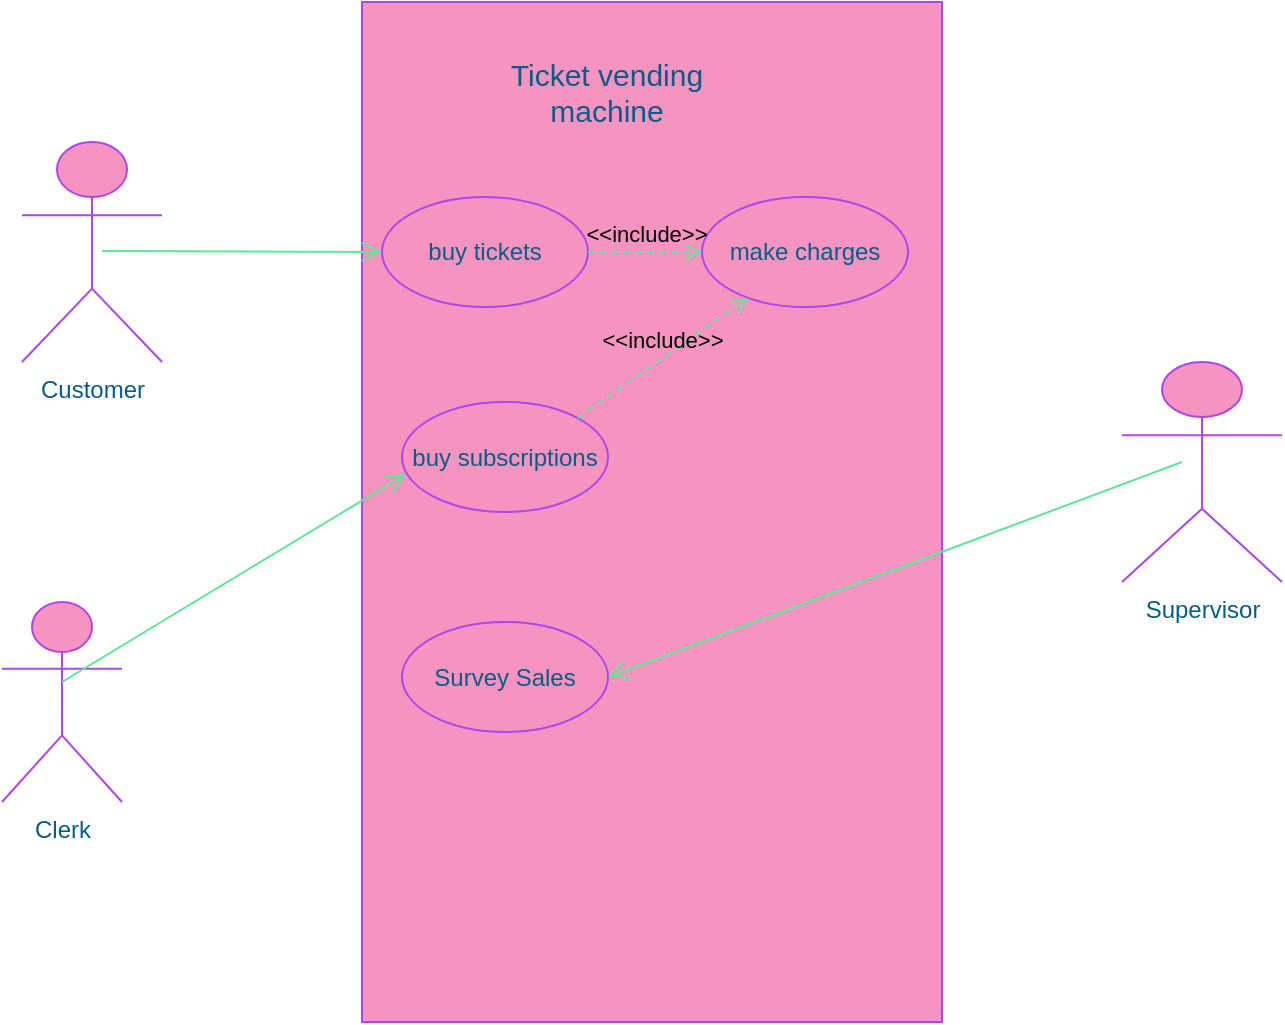 <mxfile version="22.0.4" type="github">
  <diagram name="Page-1" id="8Jb3LUhiKDgh9vCHRnnN">
    <mxGraphModel dx="1434" dy="790" grid="1" gridSize="10" guides="1" tooltips="1" connect="1" arrows="1" fold="1" page="1" pageScale="1" pageWidth="850" pageHeight="1100" math="0" shadow="0">
      <root>
        <mxCell id="0" />
        <mxCell id="1" parent="0" />
        <mxCell id="hjCMMlkcMaxchfjLsD8T-2" value="" style="rounded=0;whiteSpace=wrap;html=1;labelBackgroundColor=none;fillColor=#F694C1;strokeColor=#AF45ED;fontColor=#095C86;" vertex="1" parent="1">
          <mxGeometry x="290" width="290" height="510" as="geometry" />
        </mxCell>
        <mxCell id="hjCMMlkcMaxchfjLsD8T-4" value="&lt;font style=&quot;font-size: 15px;&quot;&gt;Ticket vending machine&lt;/font&gt;" style="text;html=1;strokeColor=none;fillColor=none;align=center;verticalAlign=middle;whiteSpace=wrap;rounded=0;labelBackgroundColor=none;fontColor=#095C86;" vertex="1" parent="1">
          <mxGeometry x="360" y="30" width="105" height="30" as="geometry" />
        </mxCell>
        <mxCell id="hjCMMlkcMaxchfjLsD8T-5" value="Customer" style="shape=umlActor;verticalLabelPosition=bottom;verticalAlign=top;html=1;outlineConnect=0;labelBackgroundColor=none;fillColor=#F694C1;strokeColor=#AF45ED;fontColor=#095C86;" vertex="1" parent="1">
          <mxGeometry x="120" y="70" width="70" height="110" as="geometry" />
        </mxCell>
        <mxCell id="hjCMMlkcMaxchfjLsD8T-6" value="Clerk" style="shape=umlActor;verticalLabelPosition=bottom;verticalAlign=top;html=1;outlineConnect=0;labelBackgroundColor=none;fillColor=#F694C1;strokeColor=#AF45ED;fontColor=#095C86;" vertex="1" parent="1">
          <mxGeometry x="110" y="300" width="60" height="100" as="geometry" />
        </mxCell>
        <mxCell id="hjCMMlkcMaxchfjLsD8T-7" value="Supervisor" style="shape=umlActor;verticalLabelPosition=bottom;verticalAlign=top;html=1;outlineConnect=0;labelBackgroundColor=none;fillColor=#F694C1;strokeColor=#AF45ED;fontColor=#095C86;" vertex="1" parent="1">
          <mxGeometry x="670" y="180" width="80" height="110" as="geometry" />
        </mxCell>
        <mxCell id="hjCMMlkcMaxchfjLsD8T-11" value="buy tickets" style="ellipse;whiteSpace=wrap;html=1;labelBackgroundColor=none;fillColor=#F694C1;strokeColor=#AF45ED;fontColor=#095C86;" vertex="1" parent="1">
          <mxGeometry x="300" y="97.5" width="103" height="55" as="geometry" />
        </mxCell>
        <mxCell id="hjCMMlkcMaxchfjLsD8T-12" value="buy subscriptions" style="ellipse;whiteSpace=wrap;html=1;labelBackgroundColor=none;fillColor=#F694C1;strokeColor=#AF45ED;fontColor=#095C86;" vertex="1" parent="1">
          <mxGeometry x="310" y="200" width="103" height="55" as="geometry" />
        </mxCell>
        <mxCell id="hjCMMlkcMaxchfjLsD8T-13" value="Survey Sales" style="ellipse;whiteSpace=wrap;html=1;labelBackgroundColor=none;fillColor=#F694C1;strokeColor=#AF45ED;fontColor=#095C86;" vertex="1" parent="1">
          <mxGeometry x="310" y="310" width="103" height="55" as="geometry" />
        </mxCell>
        <mxCell id="hjCMMlkcMaxchfjLsD8T-14" value="make charges" style="ellipse;whiteSpace=wrap;html=1;labelBackgroundColor=none;fillColor=#F694C1;strokeColor=#AF45ED;fontColor=#095C86;" vertex="1" parent="1">
          <mxGeometry x="460" y="97.5" width="103" height="55" as="geometry" />
        </mxCell>
        <mxCell id="hjCMMlkcMaxchfjLsD8T-17" value="" style="endArrow=open;startArrow=none;endFill=0;startFill=0;endSize=8;html=1;verticalAlign=bottom;labelBackgroundColor=none;strokeWidth=1;rounded=0;entryX=1;entryY=0.5;entryDx=0;entryDy=0;fontColor=default;strokeColor=#60E696;" edge="1" parent="1" target="hjCMMlkcMaxchfjLsD8T-13">
          <mxGeometry width="160" relative="1" as="geometry">
            <mxPoint x="700" y="230.004" as="sourcePoint" />
            <mxPoint x="530" y="355.48" as="targetPoint" />
          </mxGeometry>
        </mxCell>
        <mxCell id="hjCMMlkcMaxchfjLsD8T-18" value="" style="endArrow=open;startArrow=none;endFill=0;startFill=0;endSize=8;html=1;verticalAlign=bottom;labelBackgroundColor=none;strokeWidth=1;rounded=0;entryX=0;entryY=0.5;entryDx=0;entryDy=0;fontColor=default;strokeColor=#60E696;" edge="1" parent="1" target="hjCMMlkcMaxchfjLsD8T-11">
          <mxGeometry width="160" relative="1" as="geometry">
            <mxPoint x="160" y="124.5" as="sourcePoint" />
            <mxPoint x="320" y="124.5" as="targetPoint" />
          </mxGeometry>
        </mxCell>
        <mxCell id="hjCMMlkcMaxchfjLsD8T-19" value="" style="endArrow=open;startArrow=none;endFill=0;startFill=0;endSize=8;html=1;verticalAlign=bottom;labelBackgroundColor=none;strokeWidth=1;rounded=0;entryX=0.019;entryY=0.655;entryDx=0;entryDy=0;entryPerimeter=0;fontColor=default;strokeColor=#60E696;" edge="1" parent="1" target="hjCMMlkcMaxchfjLsD8T-12">
          <mxGeometry width="160" relative="1" as="geometry">
            <mxPoint x="140" y="340" as="sourcePoint" />
            <mxPoint x="300" y="340" as="targetPoint" />
          </mxGeometry>
        </mxCell>
        <mxCell id="hjCMMlkcMaxchfjLsD8T-22" value="&amp;lt;&amp;lt;include&amp;gt;&amp;gt;" style="html=1;verticalAlign=bottom;labelBackgroundColor=none;endArrow=open;endFill=0;dashed=1;rounded=0;fontColor=default;strokeColor=#60E696;" edge="1" parent="1" source="hjCMMlkcMaxchfjLsD8T-11" target="hjCMMlkcMaxchfjLsD8T-14">
          <mxGeometry width="160" relative="1" as="geometry">
            <mxPoint x="345" y="124.5" as="sourcePoint" />
            <mxPoint x="505" y="124.5" as="targetPoint" />
          </mxGeometry>
        </mxCell>
        <mxCell id="hjCMMlkcMaxchfjLsD8T-23" value="&amp;lt;&amp;lt;include&amp;gt;&amp;gt;" style="html=1;verticalAlign=bottom;labelBackgroundColor=none;endArrow=open;endFill=0;dashed=1;rounded=0;entryX=0.223;entryY=0.918;entryDx=0;entryDy=0;entryPerimeter=0;exitX=1;exitY=0;exitDx=0;exitDy=0;fontColor=default;strokeColor=#60E696;" edge="1" parent="1" source="hjCMMlkcMaxchfjLsD8T-12" target="hjCMMlkcMaxchfjLsD8T-14">
          <mxGeometry width="160" relative="1" as="geometry">
            <mxPoint x="360" y="220" as="sourcePoint" />
            <mxPoint x="520" y="220" as="targetPoint" />
          </mxGeometry>
        </mxCell>
      </root>
    </mxGraphModel>
  </diagram>
</mxfile>
